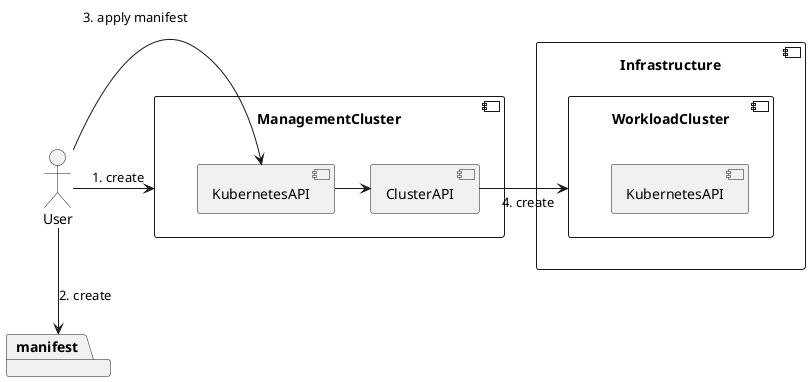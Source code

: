 @startuml

    actor User
    package manifest
    component ManagementCluster {
        component "ClusterAPI" as capi
        component "KubernetesAPI" as kapi1
    }
    component Infrastructure {
        component WorkloadCluster {
            component "KubernetesAPI" as kapi2
        }
    }

    User --> manifest: 2. create
    User -> kapi1: 3. apply manifest
    kapi1->capi
    capi -> WorkloadCluster: 4. create
    User -> ManagementCluster: 1. create

@enduml